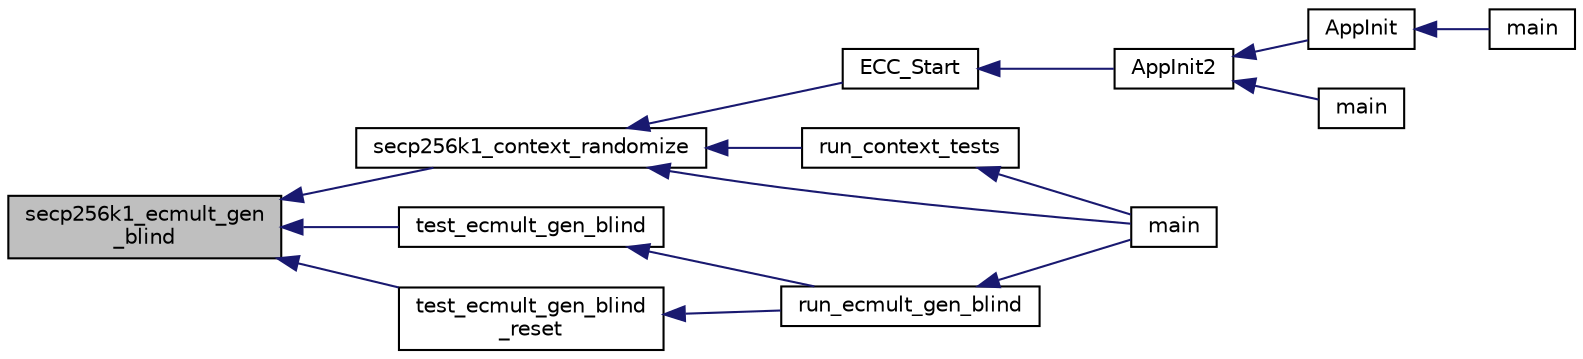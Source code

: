 digraph "secp256k1_ecmult_gen_blind"
{
  edge [fontname="Helvetica",fontsize="10",labelfontname="Helvetica",labelfontsize="10"];
  node [fontname="Helvetica",fontsize="10",shape=record];
  rankdir="LR";
  Node143 [label="secp256k1_ecmult_gen\l_blind",height=0.2,width=0.4,color="black", fillcolor="grey75", style="filled", fontcolor="black"];
  Node143 -> Node144 [dir="back",color="midnightblue",fontsize="10",style="solid",fontname="Helvetica"];
  Node144 [label="secp256k1_context_randomize",height=0.2,width=0.4,color="black", fillcolor="white", style="filled",URL="$d1/d8c/secp256k1_8c.html#aba25f5f986a05a1cd06f5452b26ff868",tooltip="Updates the context randomization. "];
  Node144 -> Node145 [dir="back",color="midnightblue",fontsize="10",style="solid",fontname="Helvetica"];
  Node145 [label="ECC_Start",height=0.2,width=0.4,color="black", fillcolor="white", style="filled",URL="$de/de5/key_8h.html#a5ee69136607b1012d64a045ee44ccae2",tooltip="Initialize the elliptic curve support. "];
  Node145 -> Node146 [dir="back",color="midnightblue",fontsize="10",style="solid",fontname="Helvetica"];
  Node146 [label="AppInit2",height=0.2,width=0.4,color="black", fillcolor="white", style="filled",URL="$d8/dc0/init_8h.html#a1a4c1bfbf6ba1db77e988b89b9cadfd3",tooltip="Initialize ion. "];
  Node146 -> Node147 [dir="back",color="midnightblue",fontsize="10",style="solid",fontname="Helvetica"];
  Node147 [label="AppInit",height=0.2,width=0.4,color="black", fillcolor="white", style="filled",URL="$d4/d35/iond_8cpp.html#ac59316b767e6984e1285f0531275286b"];
  Node147 -> Node148 [dir="back",color="midnightblue",fontsize="10",style="solid",fontname="Helvetica"];
  Node148 [label="main",height=0.2,width=0.4,color="black", fillcolor="white", style="filled",URL="$d4/d35/iond_8cpp.html#a0ddf1224851353fc92bfbff6f499fa97"];
  Node146 -> Node149 [dir="back",color="midnightblue",fontsize="10",style="solid",fontname="Helvetica"];
  Node149 [label="main",height=0.2,width=0.4,color="black", fillcolor="white", style="filled",URL="$d5/d2d/ion_8cpp.html#a0ddf1224851353fc92bfbff6f499fa97"];
  Node144 -> Node150 [dir="back",color="midnightblue",fontsize="10",style="solid",fontname="Helvetica"];
  Node150 [label="run_context_tests",height=0.2,width=0.4,color="black", fillcolor="white", style="filled",URL="$d5/d7f/tests_8c.html#a2f9713526b1e988694c6e2026a6fce69"];
  Node150 -> Node151 [dir="back",color="midnightblue",fontsize="10",style="solid",fontname="Helvetica"];
  Node151 [label="main",height=0.2,width=0.4,color="black", fillcolor="white", style="filled",URL="$d5/d7f/tests_8c.html#a3c04138a5bfe5d72780bb7e82a18e627"];
  Node144 -> Node151 [dir="back",color="midnightblue",fontsize="10",style="solid",fontname="Helvetica"];
  Node143 -> Node152 [dir="back",color="midnightblue",fontsize="10",style="solid",fontname="Helvetica"];
  Node152 [label="test_ecmult_gen_blind",height=0.2,width=0.4,color="black", fillcolor="white", style="filled",URL="$d5/d7f/tests_8c.html#ab353fbc77d15cd48e25d995ea3f33795"];
  Node152 -> Node153 [dir="back",color="midnightblue",fontsize="10",style="solid",fontname="Helvetica"];
  Node153 [label="run_ecmult_gen_blind",height=0.2,width=0.4,color="black", fillcolor="white", style="filled",URL="$d5/d7f/tests_8c.html#ac3003b8a1d7eed5ebb0497a3f0dd97b6"];
  Node153 -> Node151 [dir="back",color="midnightblue",fontsize="10",style="solid",fontname="Helvetica"];
  Node143 -> Node154 [dir="back",color="midnightblue",fontsize="10",style="solid",fontname="Helvetica"];
  Node154 [label="test_ecmult_gen_blind\l_reset",height=0.2,width=0.4,color="black", fillcolor="white", style="filled",URL="$d5/d7f/tests_8c.html#a375b2994cf6e867644abdf5ae3f93abe"];
  Node154 -> Node153 [dir="back",color="midnightblue",fontsize="10",style="solid",fontname="Helvetica"];
}
